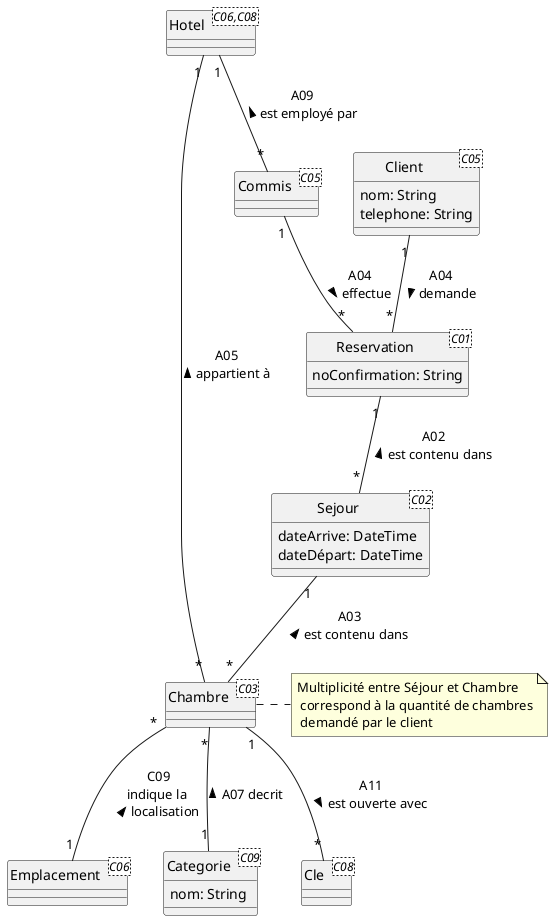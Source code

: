 @startuml Notez une réservation
skinparam Style strictuml
class "Emplacement" as e <C06>
class "Commis" as CO  <C05>
class "Client" as CL <C05> {
    nom: String 
    telephone: String 
}
class "Reservation" as RE <C01>{
    noConfirmation: String 
}
class "Hotel" as HO <C06,C08>
class "Chambre" as CH <C03>
note right: Multiplicité entre Séjour et Chambre\n correspond à la quantité de chambres\n demandé par le client

class "Categorie" as CA <C09>{
    nom: String
}

class "Sejour" as SE <C02>{
    dateArrive: DateTime 
    dateDépart: DateTime 
}

class "Cle" as cle <C08>

CO "1" -- "*" RE : A04\neffectue >
CL "1" -- "*" RE : A04\ndemande >
RE "1" -- "*" SE : A02\nest contenu dans <
SE "1" -- "*" CH : A03\nest contenu dans <
HO "1" -- "*" CO : A09\nest employé par <
HO "1" -- "*" CH : A05\n appartient à <
CH "*" -- "1" CA : A07 decrit <
CH "*" -- "1" e : C09\nindique la \nlocalisation <
CH "1" -- "*" cle: A11\nest ouverte avec >
 
@enduml



